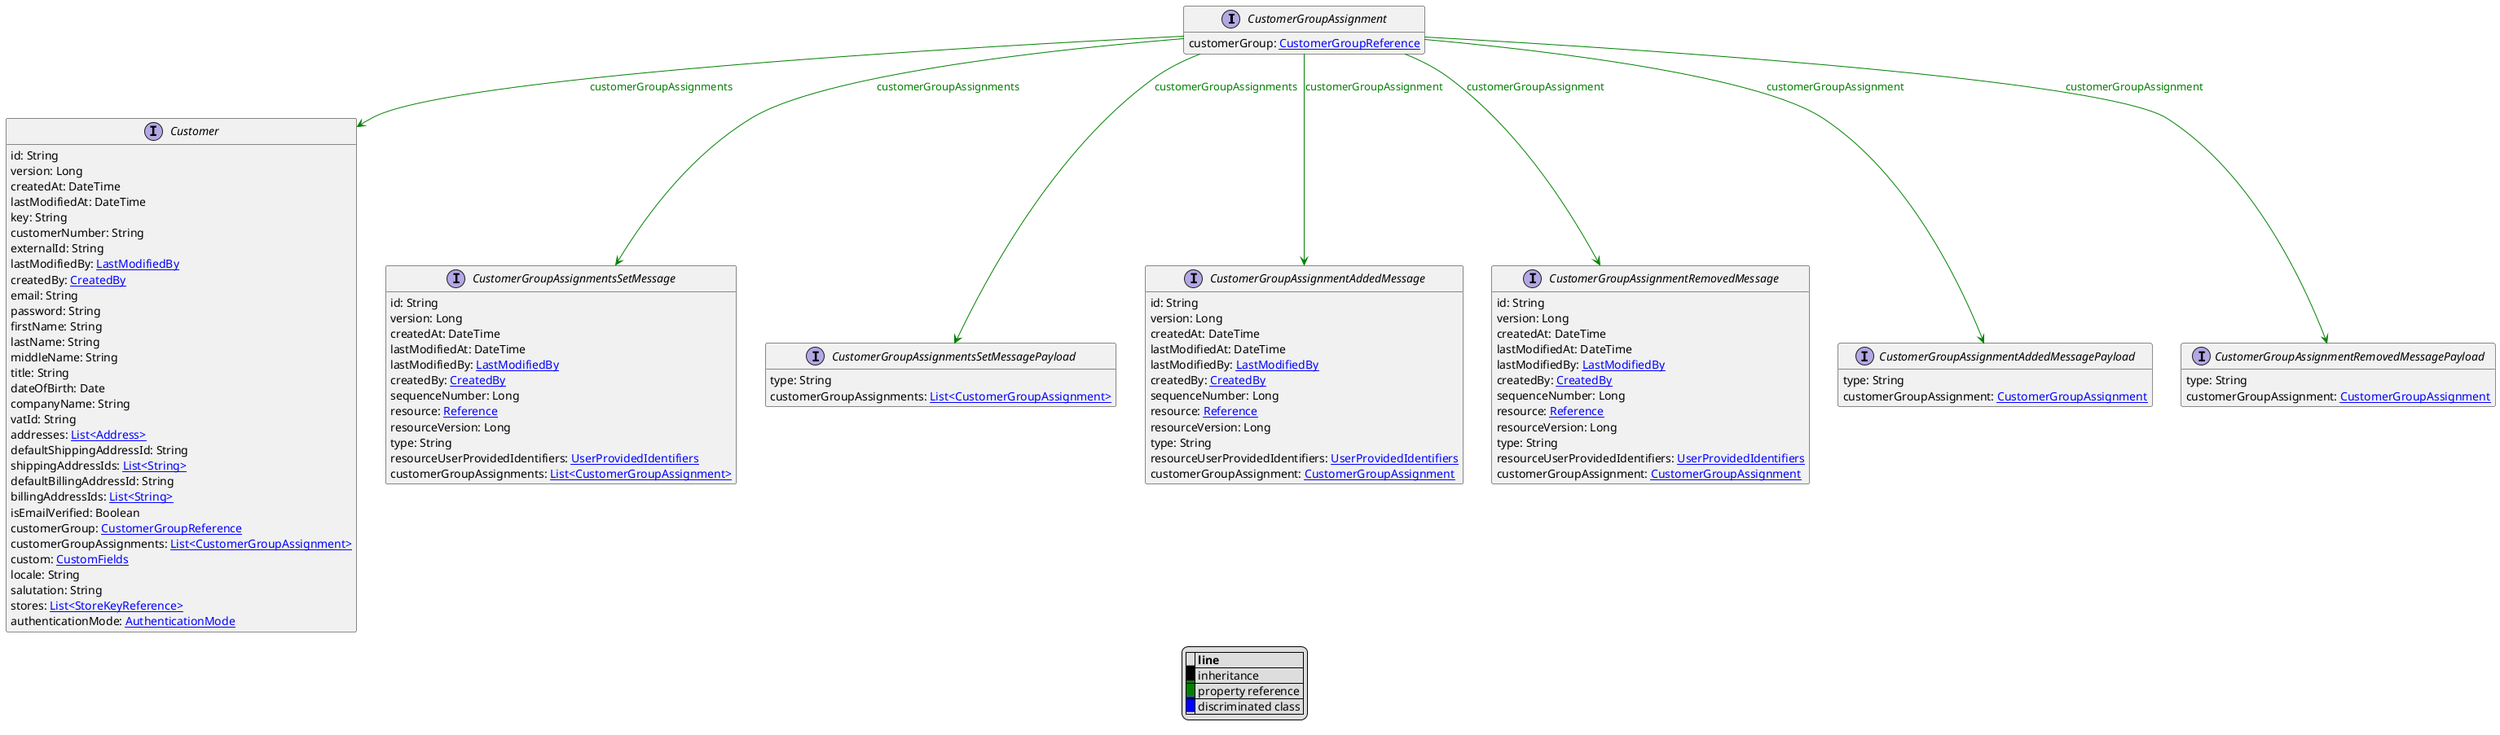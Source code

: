 @startuml

hide empty fields
hide empty methods
legend
|= |= line |
|<back:black>   </back>| inheritance |
|<back:green>   </back>| property reference |
|<back:blue>   </back>| discriminated class |
endlegend
interface CustomerGroupAssignment [[CustomerGroupAssignment.svg]]  {
    customerGroup: [[CustomerGroupReference.svg CustomerGroupReference]]
}



interface Customer [[Customer.svg]]  {
    id: String
    version: Long
    createdAt: DateTime
    lastModifiedAt: DateTime
    key: String
    customerNumber: String
    externalId: String
    lastModifiedBy: [[LastModifiedBy.svg LastModifiedBy]]
    createdBy: [[CreatedBy.svg CreatedBy]]
    email: String
    password: String
    firstName: String
    lastName: String
    middleName: String
    title: String
    dateOfBirth: Date
    companyName: String
    vatId: String
    addresses: [[Address.svg List<Address>]]
    defaultShippingAddressId: String
    shippingAddressIds: [[String.svg List<String>]]
    defaultBillingAddressId: String
    billingAddressIds: [[String.svg List<String>]]
    isEmailVerified: Boolean
    customerGroup: [[CustomerGroupReference.svg CustomerGroupReference]]
    customerGroupAssignments: [[CustomerGroupAssignment.svg List<CustomerGroupAssignment>]]
    custom: [[CustomFields.svg CustomFields]]
    locale: String
    salutation: String
    stores: [[StoreKeyReference.svg List<StoreKeyReference>]]
    authenticationMode: [[AuthenticationMode.svg AuthenticationMode]]
}
interface CustomerGroupAssignmentsSetMessage [[CustomerGroupAssignmentsSetMessage.svg]]  {
    id: String
    version: Long
    createdAt: DateTime
    lastModifiedAt: DateTime
    lastModifiedBy: [[LastModifiedBy.svg LastModifiedBy]]
    createdBy: [[CreatedBy.svg CreatedBy]]
    sequenceNumber: Long
    resource: [[Reference.svg Reference]]
    resourceVersion: Long
    type: String
    resourceUserProvidedIdentifiers: [[UserProvidedIdentifiers.svg UserProvidedIdentifiers]]
    customerGroupAssignments: [[CustomerGroupAssignment.svg List<CustomerGroupAssignment>]]
}
interface CustomerGroupAssignmentsSetMessagePayload [[CustomerGroupAssignmentsSetMessagePayload.svg]]  {
    type: String
    customerGroupAssignments: [[CustomerGroupAssignment.svg List<CustomerGroupAssignment>]]
}
interface CustomerGroupAssignmentAddedMessage [[CustomerGroupAssignmentAddedMessage.svg]]  {
    id: String
    version: Long
    createdAt: DateTime
    lastModifiedAt: DateTime
    lastModifiedBy: [[LastModifiedBy.svg LastModifiedBy]]
    createdBy: [[CreatedBy.svg CreatedBy]]
    sequenceNumber: Long
    resource: [[Reference.svg Reference]]
    resourceVersion: Long
    type: String
    resourceUserProvidedIdentifiers: [[UserProvidedIdentifiers.svg UserProvidedIdentifiers]]
    customerGroupAssignment: [[CustomerGroupAssignment.svg CustomerGroupAssignment]]
}
interface CustomerGroupAssignmentRemovedMessage [[CustomerGroupAssignmentRemovedMessage.svg]]  {
    id: String
    version: Long
    createdAt: DateTime
    lastModifiedAt: DateTime
    lastModifiedBy: [[LastModifiedBy.svg LastModifiedBy]]
    createdBy: [[CreatedBy.svg CreatedBy]]
    sequenceNumber: Long
    resource: [[Reference.svg Reference]]
    resourceVersion: Long
    type: String
    resourceUserProvidedIdentifiers: [[UserProvidedIdentifiers.svg UserProvidedIdentifiers]]
    customerGroupAssignment: [[CustomerGroupAssignment.svg CustomerGroupAssignment]]
}
interface CustomerGroupAssignmentAddedMessagePayload [[CustomerGroupAssignmentAddedMessagePayload.svg]]  {
    type: String
    customerGroupAssignment: [[CustomerGroupAssignment.svg CustomerGroupAssignment]]
}
interface CustomerGroupAssignmentRemovedMessagePayload [[CustomerGroupAssignmentRemovedMessagePayload.svg]]  {
    type: String
    customerGroupAssignment: [[CustomerGroupAssignment.svg CustomerGroupAssignment]]
}

CustomerGroupAssignment --> Customer #green;text:green : "customerGroupAssignments"
CustomerGroupAssignment --> CustomerGroupAssignmentsSetMessage #green;text:green : "customerGroupAssignments"
CustomerGroupAssignment --> CustomerGroupAssignmentsSetMessagePayload #green;text:green : "customerGroupAssignments"
CustomerGroupAssignment --> CustomerGroupAssignmentAddedMessage #green;text:green : "customerGroupAssignment"
CustomerGroupAssignment --> CustomerGroupAssignmentRemovedMessage #green;text:green : "customerGroupAssignment"
CustomerGroupAssignment --> CustomerGroupAssignmentAddedMessagePayload #green;text:green : "customerGroupAssignment"
CustomerGroupAssignment --> CustomerGroupAssignmentRemovedMessagePayload #green;text:green : "customerGroupAssignment"
@enduml
